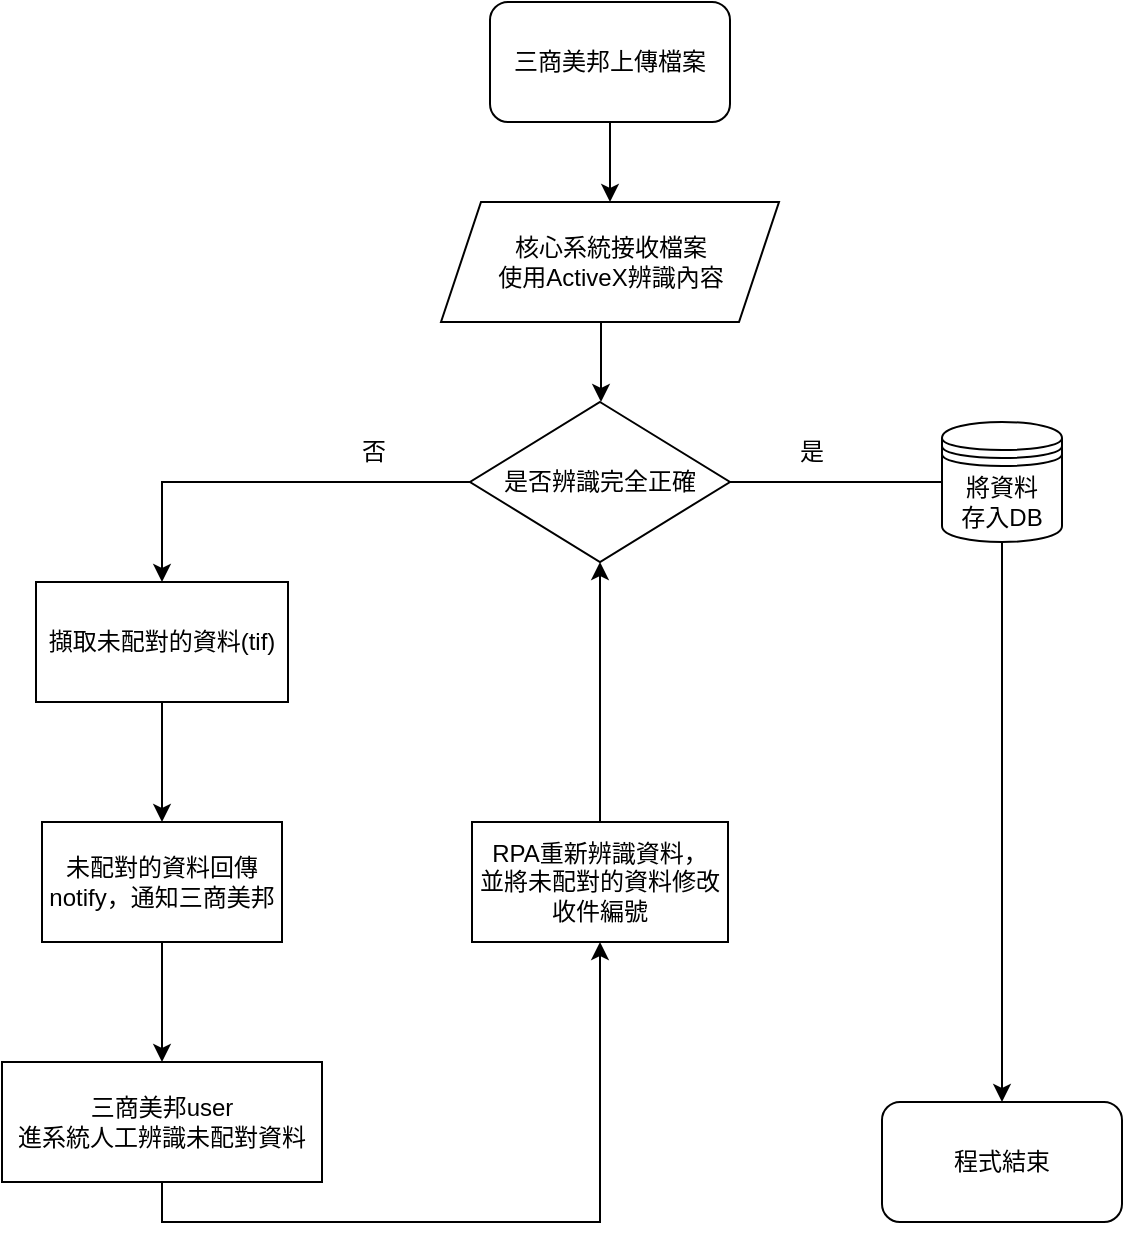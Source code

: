 <mxfile version="14.6.10" type="github">
  <diagram id="0CfNGkcYSqPvImddvc7B" name="Page-1">
    <mxGraphModel dx="1422" dy="762" grid="1" gridSize="10" guides="1" tooltips="1" connect="1" arrows="1" fold="1" page="1" pageScale="1" pageWidth="827" pageHeight="1169" math="0" shadow="0">
      <root>
        <mxCell id="0" />
        <mxCell id="1" parent="0" />
        <mxCell id="ZjrX0Bt_PGqUC7RXJvhE-1" value="三商美邦上傳檔案" style="rounded=1;whiteSpace=wrap;html=1;" parent="1" vertex="1">
          <mxGeometry x="354" y="70" width="120" height="60" as="geometry" />
        </mxCell>
        <mxCell id="ZjrX0Bt_PGqUC7RXJvhE-2" value="" style="endArrow=classic;html=1;" parent="1" edge="1">
          <mxGeometry width="50" height="50" relative="1" as="geometry">
            <mxPoint x="414" y="130" as="sourcePoint" />
            <mxPoint x="414" y="170" as="targetPoint" />
          </mxGeometry>
        </mxCell>
        <mxCell id="ZjrX0Bt_PGqUC7RXJvhE-3" value="核心系統接收檔案&lt;br&gt;使用ActiveX辨識內容" style="shape=parallelogram;perimeter=parallelogramPerimeter;whiteSpace=wrap;html=1;fixedSize=1;" parent="1" vertex="1">
          <mxGeometry x="329.5" y="170" width="169" height="60" as="geometry" />
        </mxCell>
        <mxCell id="tR7kKfcisioBhaIiMimh-6" style="edgeStyle=orthogonalEdgeStyle;rounded=0;orthogonalLoop=1;jettySize=auto;html=1;exitX=0;exitY=0.5;exitDx=0;exitDy=0;" parent="1" source="ZjrX0Bt_PGqUC7RXJvhE-4" target="ZjrX0Bt_PGqUC7RXJvhE-14" edge="1">
          <mxGeometry relative="1" as="geometry" />
        </mxCell>
        <mxCell id="ZjrX0Bt_PGqUC7RXJvhE-4" value="是否辨識完全正確" style="rhombus;whiteSpace=wrap;html=1;" parent="1" vertex="1">
          <mxGeometry x="344" y="270" width="130" height="80" as="geometry" />
        </mxCell>
        <mxCell id="ZjrX0Bt_PGqUC7RXJvhE-5" value="" style="endArrow=classic;html=1;" parent="1" edge="1">
          <mxGeometry width="50" height="50" relative="1" as="geometry">
            <mxPoint x="409.5" y="230" as="sourcePoint" />
            <mxPoint x="409.5" y="270" as="targetPoint" />
          </mxGeometry>
        </mxCell>
        <mxCell id="ZjrX0Bt_PGqUC7RXJvhE-6" value="" style="endArrow=classic;html=1;rounded=0;entryX=1;entryY=0.5;entryDx=0;entryDy=0;" parent="1" target="tR7kKfcisioBhaIiMimh-3" edge="1">
          <mxGeometry width="50" height="50" relative="1" as="geometry">
            <mxPoint x="474" y="310" as="sourcePoint" />
            <mxPoint x="440" y="660" as="targetPoint" />
            <Array as="points">
              <mxPoint x="560" y="310" />
            </Array>
          </mxGeometry>
        </mxCell>
        <mxCell id="ZjrX0Bt_PGqUC7RXJvhE-7" value="是" style="rounded=0;whiteSpace=wrap;html=1;strokeColor=none;fillColor=none;" parent="1" vertex="1">
          <mxGeometry x="498.5" y="280" width="31.5" height="30" as="geometry" />
        </mxCell>
        <mxCell id="ZjrX0Bt_PGqUC7RXJvhE-10" value="否" style="rounded=0;whiteSpace=wrap;html=1;strokeColor=none;fillColor=none;" parent="1" vertex="1">
          <mxGeometry x="280" y="280" width="31.5" height="30" as="geometry" />
        </mxCell>
        <mxCell id="ZjrX0Bt_PGqUC7RXJvhE-16" value="" style="edgeStyle=orthogonalEdgeStyle;rounded=0;orthogonalLoop=1;jettySize=auto;html=1;" parent="1" source="ZjrX0Bt_PGqUC7RXJvhE-14" target="ZjrX0Bt_PGqUC7RXJvhE-15" edge="1">
          <mxGeometry relative="1" as="geometry" />
        </mxCell>
        <mxCell id="ZjrX0Bt_PGqUC7RXJvhE-14" value="擷取未配對的資料(tif)" style="rounded=0;whiteSpace=wrap;html=1;fillColor=none;" parent="1" vertex="1">
          <mxGeometry x="127" y="360" width="126" height="60" as="geometry" />
        </mxCell>
        <mxCell id="tR7kKfcisioBhaIiMimh-4" style="edgeStyle=orthogonalEdgeStyle;rounded=0;orthogonalLoop=1;jettySize=auto;html=1;exitX=0.5;exitY=1;exitDx=0;exitDy=0;entryX=0.5;entryY=0;entryDx=0;entryDy=0;" parent="1" source="ZjrX0Bt_PGqUC7RXJvhE-15" target="tR7kKfcisioBhaIiMimh-7" edge="1">
          <mxGeometry relative="1" as="geometry">
            <mxPoint x="190" y="560" as="targetPoint" />
          </mxGeometry>
        </mxCell>
        <mxCell id="ZjrX0Bt_PGqUC7RXJvhE-15" value="未配對的資料回傳notify，通知三商美邦" style="whiteSpace=wrap;html=1;rounded=0;fillColor=none;" parent="1" vertex="1">
          <mxGeometry x="130" y="480" width="120" height="60" as="geometry" />
        </mxCell>
        <mxCell id="QGigBX6qsUDGa3Nz9L7T-1" style="edgeStyle=orthogonalEdgeStyle;rounded=0;orthogonalLoop=1;jettySize=auto;html=1;exitX=0.5;exitY=0;exitDx=0;exitDy=0;entryX=0.5;entryY=1;entryDx=0;entryDy=0;" edge="1" parent="1" source="ZjrX0Bt_PGqUC7RXJvhE-17" target="ZjrX0Bt_PGqUC7RXJvhE-4">
          <mxGeometry relative="1" as="geometry" />
        </mxCell>
        <mxCell id="ZjrX0Bt_PGqUC7RXJvhE-17" value="RPA重新辨識資料，&lt;br&gt;並將未配對的資料修改收件編號" style="whiteSpace=wrap;html=1;rounded=0;fillColor=none;" parent="1" vertex="1">
          <mxGeometry x="345" y="480" width="128" height="60" as="geometry" />
        </mxCell>
        <mxCell id="ZjrX0Bt_PGqUC7RXJvhE-27" value="程式結束" style="rounded=1;whiteSpace=wrap;html=1;fillColor=none;" parent="1" vertex="1">
          <mxGeometry x="550" y="620" width="120" height="60" as="geometry" />
        </mxCell>
        <mxCell id="tR7kKfcisioBhaIiMimh-9" style="edgeStyle=orthogonalEdgeStyle;rounded=0;orthogonalLoop=1;jettySize=auto;html=1;exitX=0.5;exitY=1;exitDx=0;exitDy=0;entryX=0.5;entryY=0;entryDx=0;entryDy=0;" parent="1" source="tR7kKfcisioBhaIiMimh-3" target="ZjrX0Bt_PGqUC7RXJvhE-27" edge="1">
          <mxGeometry relative="1" as="geometry" />
        </mxCell>
        <mxCell id="tR7kKfcisioBhaIiMimh-3" value="&lt;span&gt;將資料&lt;br&gt;存入DB&lt;/span&gt;" style="shape=datastore;whiteSpace=wrap;html=1;" parent="1" vertex="1">
          <mxGeometry x="580" y="280" width="60" height="60" as="geometry" />
        </mxCell>
        <mxCell id="tR7kKfcisioBhaIiMimh-17" style="edgeStyle=orthogonalEdgeStyle;rounded=0;orthogonalLoop=1;jettySize=auto;html=1;exitX=0.5;exitY=1;exitDx=0;exitDy=0;entryX=0.5;entryY=1;entryDx=0;entryDy=0;" parent="1" source="tR7kKfcisioBhaIiMimh-7" target="ZjrX0Bt_PGqUC7RXJvhE-17" edge="1">
          <mxGeometry relative="1" as="geometry" />
        </mxCell>
        <mxCell id="tR7kKfcisioBhaIiMimh-7" value="三商美邦user&lt;br&gt;進系統人工辨識未配對資料" style="rounded=0;whiteSpace=wrap;html=1;" parent="1" vertex="1">
          <mxGeometry x="110" y="600" width="160" height="60" as="geometry" />
        </mxCell>
      </root>
    </mxGraphModel>
  </diagram>
</mxfile>
